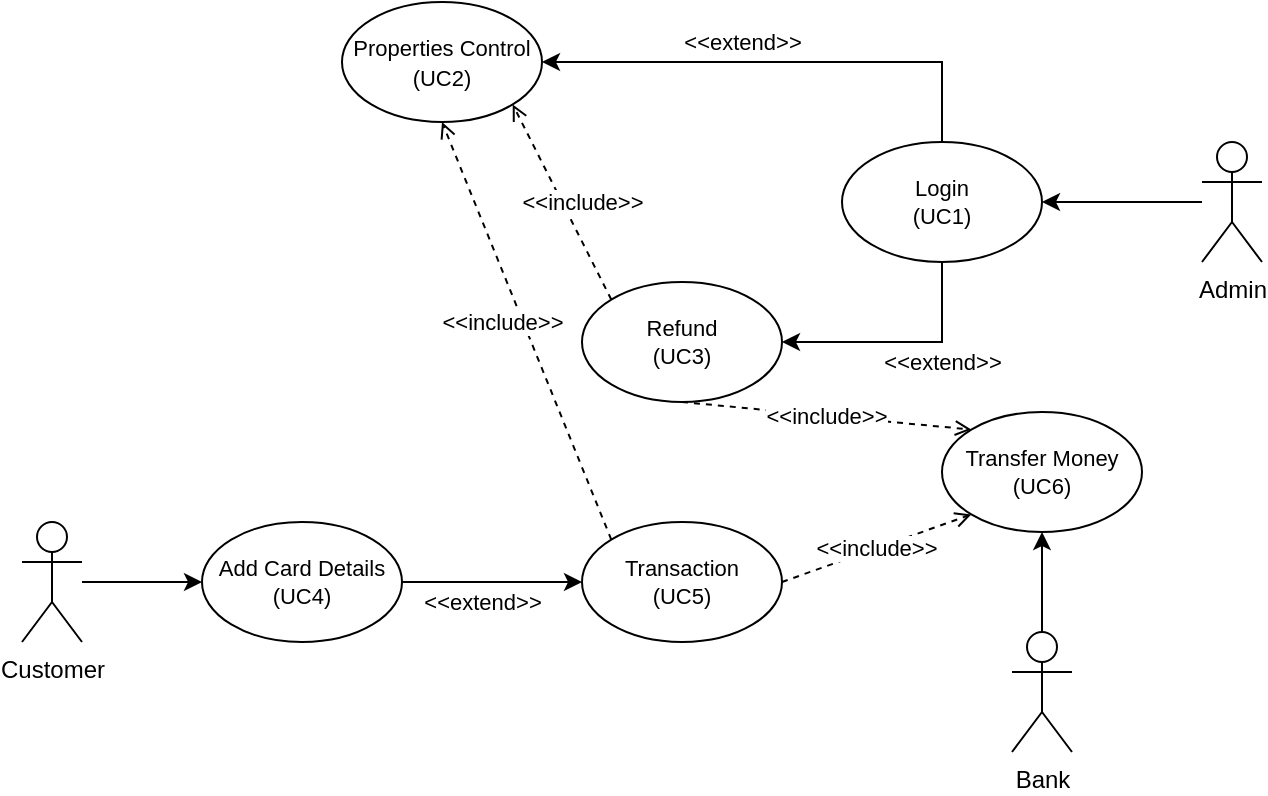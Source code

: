 <mxfile version="15.4.0" type="device"><diagram id="Z8pxhMnoEEgXWVWpAJtJ" name="Page-1"><mxGraphModel dx="865" dy="506" grid="1" gridSize="10" guides="1" tooltips="1" connect="1" arrows="1" fold="1" page="1" pageScale="1" pageWidth="827" pageHeight="1169" math="0" shadow="0"><root><mxCell id="0"/><mxCell id="1" parent="0"/><mxCell id="ojLZWiL7pfdoRsfoV7bt-13" style="edgeStyle=orthogonalEdgeStyle;rounded=0;orthogonalLoop=1;jettySize=auto;html=1;entryX=1;entryY=0.5;entryDx=0;entryDy=0;" edge="1" parent="1" source="ojLZWiL7pfdoRsfoV7bt-1" target="ojLZWiL7pfdoRsfoV7bt-7"><mxGeometry relative="1" as="geometry"><mxPoint x="610" y="140" as="sourcePoint"/></mxGeometry></mxCell><mxCell id="ojLZWiL7pfdoRsfoV7bt-1" value="Admin" style="shape=umlActor;verticalLabelPosition=bottom;verticalAlign=top;html=1;outlineConnect=0;" vertex="1" parent="1"><mxGeometry x="640" y="100" width="30" height="60" as="geometry"/></mxCell><mxCell id="ojLZWiL7pfdoRsfoV7bt-17" style="edgeStyle=orthogonalEdgeStyle;rounded=0;orthogonalLoop=1;jettySize=auto;html=1;entryX=0;entryY=0.5;entryDx=0;entryDy=0;" edge="1" parent="1" source="ojLZWiL7pfdoRsfoV7bt-2" target="ojLZWiL7pfdoRsfoV7bt-10"><mxGeometry relative="1" as="geometry"/></mxCell><mxCell id="ojLZWiL7pfdoRsfoV7bt-2" value="Customer" style="shape=umlActor;verticalLabelPosition=bottom;verticalAlign=top;html=1;outlineConnect=0;" vertex="1" parent="1"><mxGeometry x="50" y="290" width="30" height="60" as="geometry"/></mxCell><mxCell id="ojLZWiL7pfdoRsfoV7bt-23" style="edgeStyle=orthogonalEdgeStyle;rounded=0;orthogonalLoop=1;jettySize=auto;html=1;entryX=0.5;entryY=1;entryDx=0;entryDy=0;" edge="1" parent="1" source="ojLZWiL7pfdoRsfoV7bt-3" target="ojLZWiL7pfdoRsfoV7bt-12"><mxGeometry relative="1" as="geometry"/></mxCell><mxCell id="ojLZWiL7pfdoRsfoV7bt-3" value="Bank" style="shape=umlActor;verticalLabelPosition=bottom;verticalAlign=top;html=1;outlineConnect=0;" vertex="1" parent="1"><mxGeometry x="545" y="345" width="30" height="60" as="geometry"/></mxCell><mxCell id="ojLZWiL7pfdoRsfoV7bt-15" value="&amp;lt;&amp;lt;extend&amp;gt;&amp;gt;" style="edgeStyle=orthogonalEdgeStyle;rounded=0;orthogonalLoop=1;jettySize=auto;html=1;exitX=0.5;exitY=0;exitDx=0;exitDy=0;entryX=1;entryY=0.5;entryDx=0;entryDy=0;" edge="1" parent="1" source="ojLZWiL7pfdoRsfoV7bt-7" target="ojLZWiL7pfdoRsfoV7bt-8"><mxGeometry x="0.167" y="-10" relative="1" as="geometry"><mxPoint as="offset"/></mxGeometry></mxCell><mxCell id="ojLZWiL7pfdoRsfoV7bt-16" style="edgeStyle=orthogonalEdgeStyle;rounded=0;orthogonalLoop=1;jettySize=auto;html=1;exitX=0.5;exitY=1;exitDx=0;exitDy=0;entryX=1;entryY=0.5;entryDx=0;entryDy=0;" edge="1" parent="1" source="ojLZWiL7pfdoRsfoV7bt-7" target="ojLZWiL7pfdoRsfoV7bt-9"><mxGeometry relative="1" as="geometry"/></mxCell><mxCell id="ojLZWiL7pfdoRsfoV7bt-34" value="&amp;lt;&amp;lt;extend&amp;gt;&amp;gt;" style="edgeLabel;html=1;align=center;verticalAlign=middle;resizable=0;points=[];" vertex="1" connectable="0" parent="ojLZWiL7pfdoRsfoV7bt-16"><mxGeometry x="-0.373" relative="1" as="geometry"><mxPoint y="12" as="offset"/></mxGeometry></mxCell><mxCell id="ojLZWiL7pfdoRsfoV7bt-7" value="Login&lt;br style=&quot;font-size: 11px;&quot;&gt;(UC1)" style="ellipse;whiteSpace=wrap;html=1;fontSize=11;" vertex="1" parent="1"><mxGeometry x="460" y="100" width="100" height="60" as="geometry"/></mxCell><mxCell id="ojLZWiL7pfdoRsfoV7bt-8" value="&lt;font style=&quot;font-size: 11px&quot;&gt;Properties Control&lt;br&gt;(UC2)&lt;/font&gt;" style="ellipse;whiteSpace=wrap;html=1;" vertex="1" parent="1"><mxGeometry x="210" y="30" width="100" height="60" as="geometry"/></mxCell><mxCell id="ojLZWiL7pfdoRsfoV7bt-25" value="&amp;lt;&amp;lt;include&amp;gt;&amp;gt;" style="edgeStyle=none;rounded=0;orthogonalLoop=1;jettySize=auto;html=1;exitX=0.5;exitY=1;exitDx=0;exitDy=0;entryX=0;entryY=0;entryDx=0;entryDy=0;dashed=1;endFill=0;endArrow=open;" edge="1" parent="1" source="ojLZWiL7pfdoRsfoV7bt-9" target="ojLZWiL7pfdoRsfoV7bt-12"><mxGeometry relative="1" as="geometry"/></mxCell><mxCell id="ojLZWiL7pfdoRsfoV7bt-32" value="&amp;lt;&amp;lt;include&amp;gt;&amp;gt;" style="edgeStyle=none;rounded=0;orthogonalLoop=1;jettySize=auto;html=1;exitX=0;exitY=0;exitDx=0;exitDy=0;entryX=1;entryY=1;entryDx=0;entryDy=0;dashed=1;endArrow=open;endFill=0;" edge="1" parent="1" source="ojLZWiL7pfdoRsfoV7bt-9" target="ojLZWiL7pfdoRsfoV7bt-8"><mxGeometry x="-0.082" y="-9" relative="1" as="geometry"><mxPoint as="offset"/></mxGeometry></mxCell><mxCell id="ojLZWiL7pfdoRsfoV7bt-9" value="Refund&lt;br style=&quot;font-size: 11px;&quot;&gt;(UC3)" style="ellipse;whiteSpace=wrap;html=1;fontSize=11;" vertex="1" parent="1"><mxGeometry x="330" y="170" width="100" height="60" as="geometry"/></mxCell><mxCell id="ojLZWiL7pfdoRsfoV7bt-18" value="&amp;lt;&amp;lt;extend&amp;gt;&amp;gt;" style="edgeStyle=orthogonalEdgeStyle;rounded=0;orthogonalLoop=1;jettySize=auto;html=1;entryX=0;entryY=0.5;entryDx=0;entryDy=0;exitX=1;exitY=0.5;exitDx=0;exitDy=0;" edge="1" parent="1" source="ojLZWiL7pfdoRsfoV7bt-10" target="ojLZWiL7pfdoRsfoV7bt-11"><mxGeometry x="-0.111" y="-10" relative="1" as="geometry"><mxPoint x="280" y="320" as="sourcePoint"/><mxPoint as="offset"/></mxGeometry></mxCell><mxCell id="ojLZWiL7pfdoRsfoV7bt-10" value="Add Card Details&lt;br style=&quot;font-size: 11px;&quot;&gt;(UC4)" style="ellipse;whiteSpace=wrap;html=1;fontSize=11;" vertex="1" parent="1"><mxGeometry x="140" y="290" width="100" height="60" as="geometry"/></mxCell><mxCell id="ojLZWiL7pfdoRsfoV7bt-26" value="&amp;lt;&amp;lt;include&amp;gt;&amp;gt;" style="edgeStyle=none;rounded=0;orthogonalLoop=1;jettySize=auto;html=1;exitX=1;exitY=0.5;exitDx=0;exitDy=0;entryX=0;entryY=1;entryDx=0;entryDy=0;dashed=1;endArrow=open;endFill=0;" edge="1" parent="1" source="ojLZWiL7pfdoRsfoV7bt-11" target="ojLZWiL7pfdoRsfoV7bt-12"><mxGeometry relative="1" as="geometry"/></mxCell><mxCell id="ojLZWiL7pfdoRsfoV7bt-31" value="&amp;lt;&amp;lt;include&amp;gt;&amp;gt;" style="edgeStyle=none;rounded=0;orthogonalLoop=1;jettySize=auto;html=1;exitX=0;exitY=0;exitDx=0;exitDy=0;entryX=0.5;entryY=1;entryDx=0;entryDy=0;dashed=1;endArrow=open;endFill=0;" edge="1" parent="1" source="ojLZWiL7pfdoRsfoV7bt-11" target="ojLZWiL7pfdoRsfoV7bt-8"><mxGeometry x="0.077" y="10" relative="1" as="geometry"><mxPoint as="offset"/></mxGeometry></mxCell><mxCell id="ojLZWiL7pfdoRsfoV7bt-11" value="Transaction&lt;br style=&quot;font-size: 11px;&quot;&gt;(UC5)" style="ellipse;whiteSpace=wrap;html=1;fontSize=11;" vertex="1" parent="1"><mxGeometry x="330" y="290" width="100" height="60" as="geometry"/></mxCell><mxCell id="ojLZWiL7pfdoRsfoV7bt-12" value="Transfer Money&lt;br style=&quot;font-size: 11px;&quot;&gt;(UC6)" style="ellipse;whiteSpace=wrap;html=1;fontSize=11;" vertex="1" parent="1"><mxGeometry x="510" y="235" width="100" height="60" as="geometry"/></mxCell></root></mxGraphModel></diagram></mxfile>